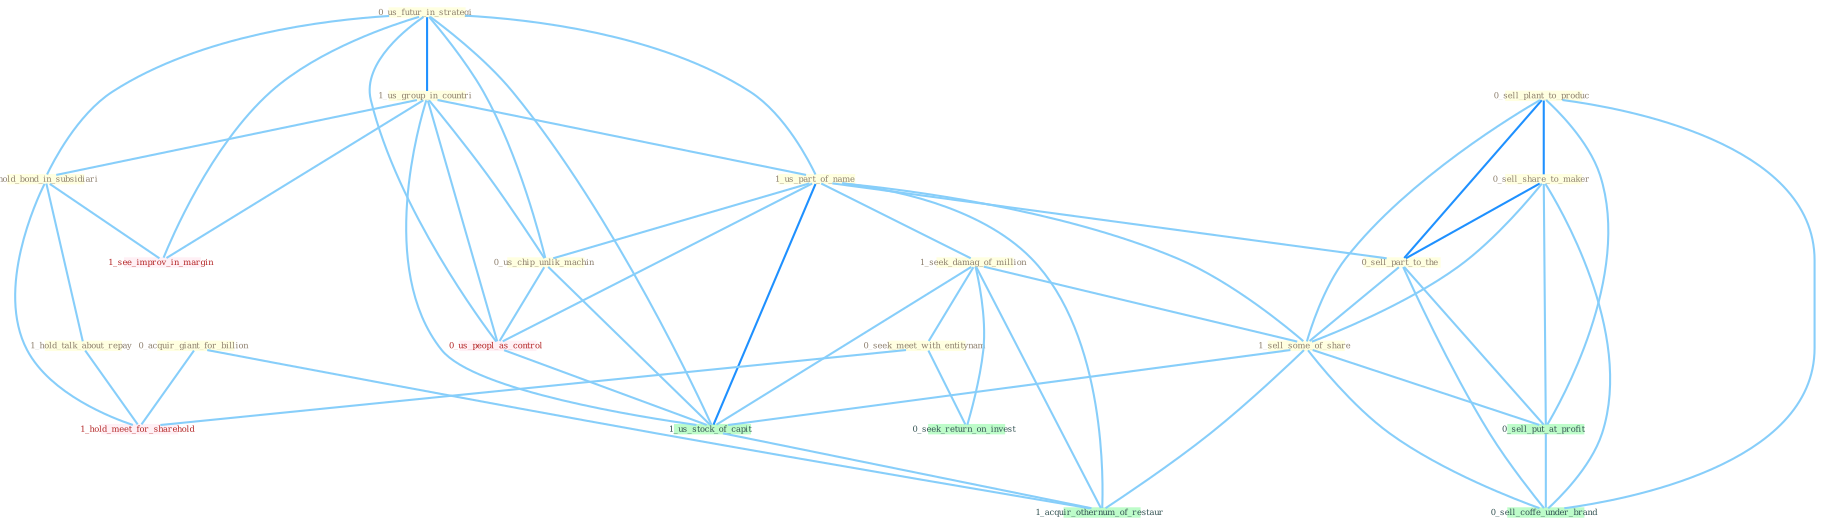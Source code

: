 Graph G{ 
    node
    [shape=polygon,style=filled,width=.5,height=.06,color="#BDFCC9",fixedsize=true,fontsize=4,
    fontcolor="#2f4f4f"];
    {node
    [color="#ffffe0", fontcolor="#8b7d6b"] "0_us_futur_in_strategi " "1_us_group_in_countri " "1_us_part_of_name " "0_acquir_giant_for_billion " "0_hold_bond_in_subsidiari " "0_sell_plant_to_produc " "0_sell_share_to_maker " "1_hold_talk_about_repay " "1_seek_damag_of_million " "0_us_chip_unlik_machin " "0_sell_part_to_the " "0_seek_meet_with_entitynam " "1_sell_some_of_share "}
{node [color="#fff0f5", fontcolor="#b22222"] "0_us_peopl_as_control " "1_see_improv_in_margin " "1_hold_meet_for_sharehold "}
edge [color="#B0E2FF"];

	"0_us_futur_in_strategi " -- "1_us_group_in_countri " [w="2", color="#1e90ff" , len=0.8];
	"0_us_futur_in_strategi " -- "1_us_part_of_name " [w="1", color="#87cefa" ];
	"0_us_futur_in_strategi " -- "0_hold_bond_in_subsidiari " [w="1", color="#87cefa" ];
	"0_us_futur_in_strategi " -- "0_us_chip_unlik_machin " [w="1", color="#87cefa" ];
	"0_us_futur_in_strategi " -- "0_us_peopl_as_control " [w="1", color="#87cefa" ];
	"0_us_futur_in_strategi " -- "1_us_stock_of_capit " [w="1", color="#87cefa" ];
	"0_us_futur_in_strategi " -- "1_see_improv_in_margin " [w="1", color="#87cefa" ];
	"1_us_group_in_countri " -- "1_us_part_of_name " [w="1", color="#87cefa" ];
	"1_us_group_in_countri " -- "0_hold_bond_in_subsidiari " [w="1", color="#87cefa" ];
	"1_us_group_in_countri " -- "0_us_chip_unlik_machin " [w="1", color="#87cefa" ];
	"1_us_group_in_countri " -- "0_us_peopl_as_control " [w="1", color="#87cefa" ];
	"1_us_group_in_countri " -- "1_us_stock_of_capit " [w="1", color="#87cefa" ];
	"1_us_group_in_countri " -- "1_see_improv_in_margin " [w="1", color="#87cefa" ];
	"1_us_part_of_name " -- "1_seek_damag_of_million " [w="1", color="#87cefa" ];
	"1_us_part_of_name " -- "0_us_chip_unlik_machin " [w="1", color="#87cefa" ];
	"1_us_part_of_name " -- "0_sell_part_to_the " [w="1", color="#87cefa" ];
	"1_us_part_of_name " -- "1_sell_some_of_share " [w="1", color="#87cefa" ];
	"1_us_part_of_name " -- "0_us_peopl_as_control " [w="1", color="#87cefa" ];
	"1_us_part_of_name " -- "1_us_stock_of_capit " [w="2", color="#1e90ff" , len=0.8];
	"1_us_part_of_name " -- "1_acquir_othernum_of_restaur " [w="1", color="#87cefa" ];
	"0_acquir_giant_for_billion " -- "1_hold_meet_for_sharehold " [w="1", color="#87cefa" ];
	"0_acquir_giant_for_billion " -- "1_acquir_othernum_of_restaur " [w="1", color="#87cefa" ];
	"0_hold_bond_in_subsidiari " -- "1_hold_talk_about_repay " [w="1", color="#87cefa" ];
	"0_hold_bond_in_subsidiari " -- "1_see_improv_in_margin " [w="1", color="#87cefa" ];
	"0_hold_bond_in_subsidiari " -- "1_hold_meet_for_sharehold " [w="1", color="#87cefa" ];
	"0_sell_plant_to_produc " -- "0_sell_share_to_maker " [w="2", color="#1e90ff" , len=0.8];
	"0_sell_plant_to_produc " -- "0_sell_part_to_the " [w="2", color="#1e90ff" , len=0.8];
	"0_sell_plant_to_produc " -- "1_sell_some_of_share " [w="1", color="#87cefa" ];
	"0_sell_plant_to_produc " -- "0_sell_put_at_profit " [w="1", color="#87cefa" ];
	"0_sell_plant_to_produc " -- "0_sell_coffe_under_brand " [w="1", color="#87cefa" ];
	"0_sell_share_to_maker " -- "0_sell_part_to_the " [w="2", color="#1e90ff" , len=0.8];
	"0_sell_share_to_maker " -- "1_sell_some_of_share " [w="1", color="#87cefa" ];
	"0_sell_share_to_maker " -- "0_sell_put_at_profit " [w="1", color="#87cefa" ];
	"0_sell_share_to_maker " -- "0_sell_coffe_under_brand " [w="1", color="#87cefa" ];
	"1_hold_talk_about_repay " -- "1_hold_meet_for_sharehold " [w="1", color="#87cefa" ];
	"1_seek_damag_of_million " -- "0_seek_meet_with_entitynam " [w="1", color="#87cefa" ];
	"1_seek_damag_of_million " -- "1_sell_some_of_share " [w="1", color="#87cefa" ];
	"1_seek_damag_of_million " -- "0_seek_return_on_invest " [w="1", color="#87cefa" ];
	"1_seek_damag_of_million " -- "1_us_stock_of_capit " [w="1", color="#87cefa" ];
	"1_seek_damag_of_million " -- "1_acquir_othernum_of_restaur " [w="1", color="#87cefa" ];
	"0_us_chip_unlik_machin " -- "0_us_peopl_as_control " [w="1", color="#87cefa" ];
	"0_us_chip_unlik_machin " -- "1_us_stock_of_capit " [w="1", color="#87cefa" ];
	"0_sell_part_to_the " -- "1_sell_some_of_share " [w="1", color="#87cefa" ];
	"0_sell_part_to_the " -- "0_sell_put_at_profit " [w="1", color="#87cefa" ];
	"0_sell_part_to_the " -- "0_sell_coffe_under_brand " [w="1", color="#87cefa" ];
	"0_seek_meet_with_entitynam " -- "0_seek_return_on_invest " [w="1", color="#87cefa" ];
	"0_seek_meet_with_entitynam " -- "1_hold_meet_for_sharehold " [w="1", color="#87cefa" ];
	"1_sell_some_of_share " -- "0_sell_put_at_profit " [w="1", color="#87cefa" ];
	"1_sell_some_of_share " -- "1_us_stock_of_capit " [w="1", color="#87cefa" ];
	"1_sell_some_of_share " -- "0_sell_coffe_under_brand " [w="1", color="#87cefa" ];
	"1_sell_some_of_share " -- "1_acquir_othernum_of_restaur " [w="1", color="#87cefa" ];
	"0_us_peopl_as_control " -- "1_us_stock_of_capit " [w="1", color="#87cefa" ];
	"0_sell_put_at_profit " -- "0_sell_coffe_under_brand " [w="1", color="#87cefa" ];
	"1_us_stock_of_capit " -- "1_acquir_othernum_of_restaur " [w="1", color="#87cefa" ];
}